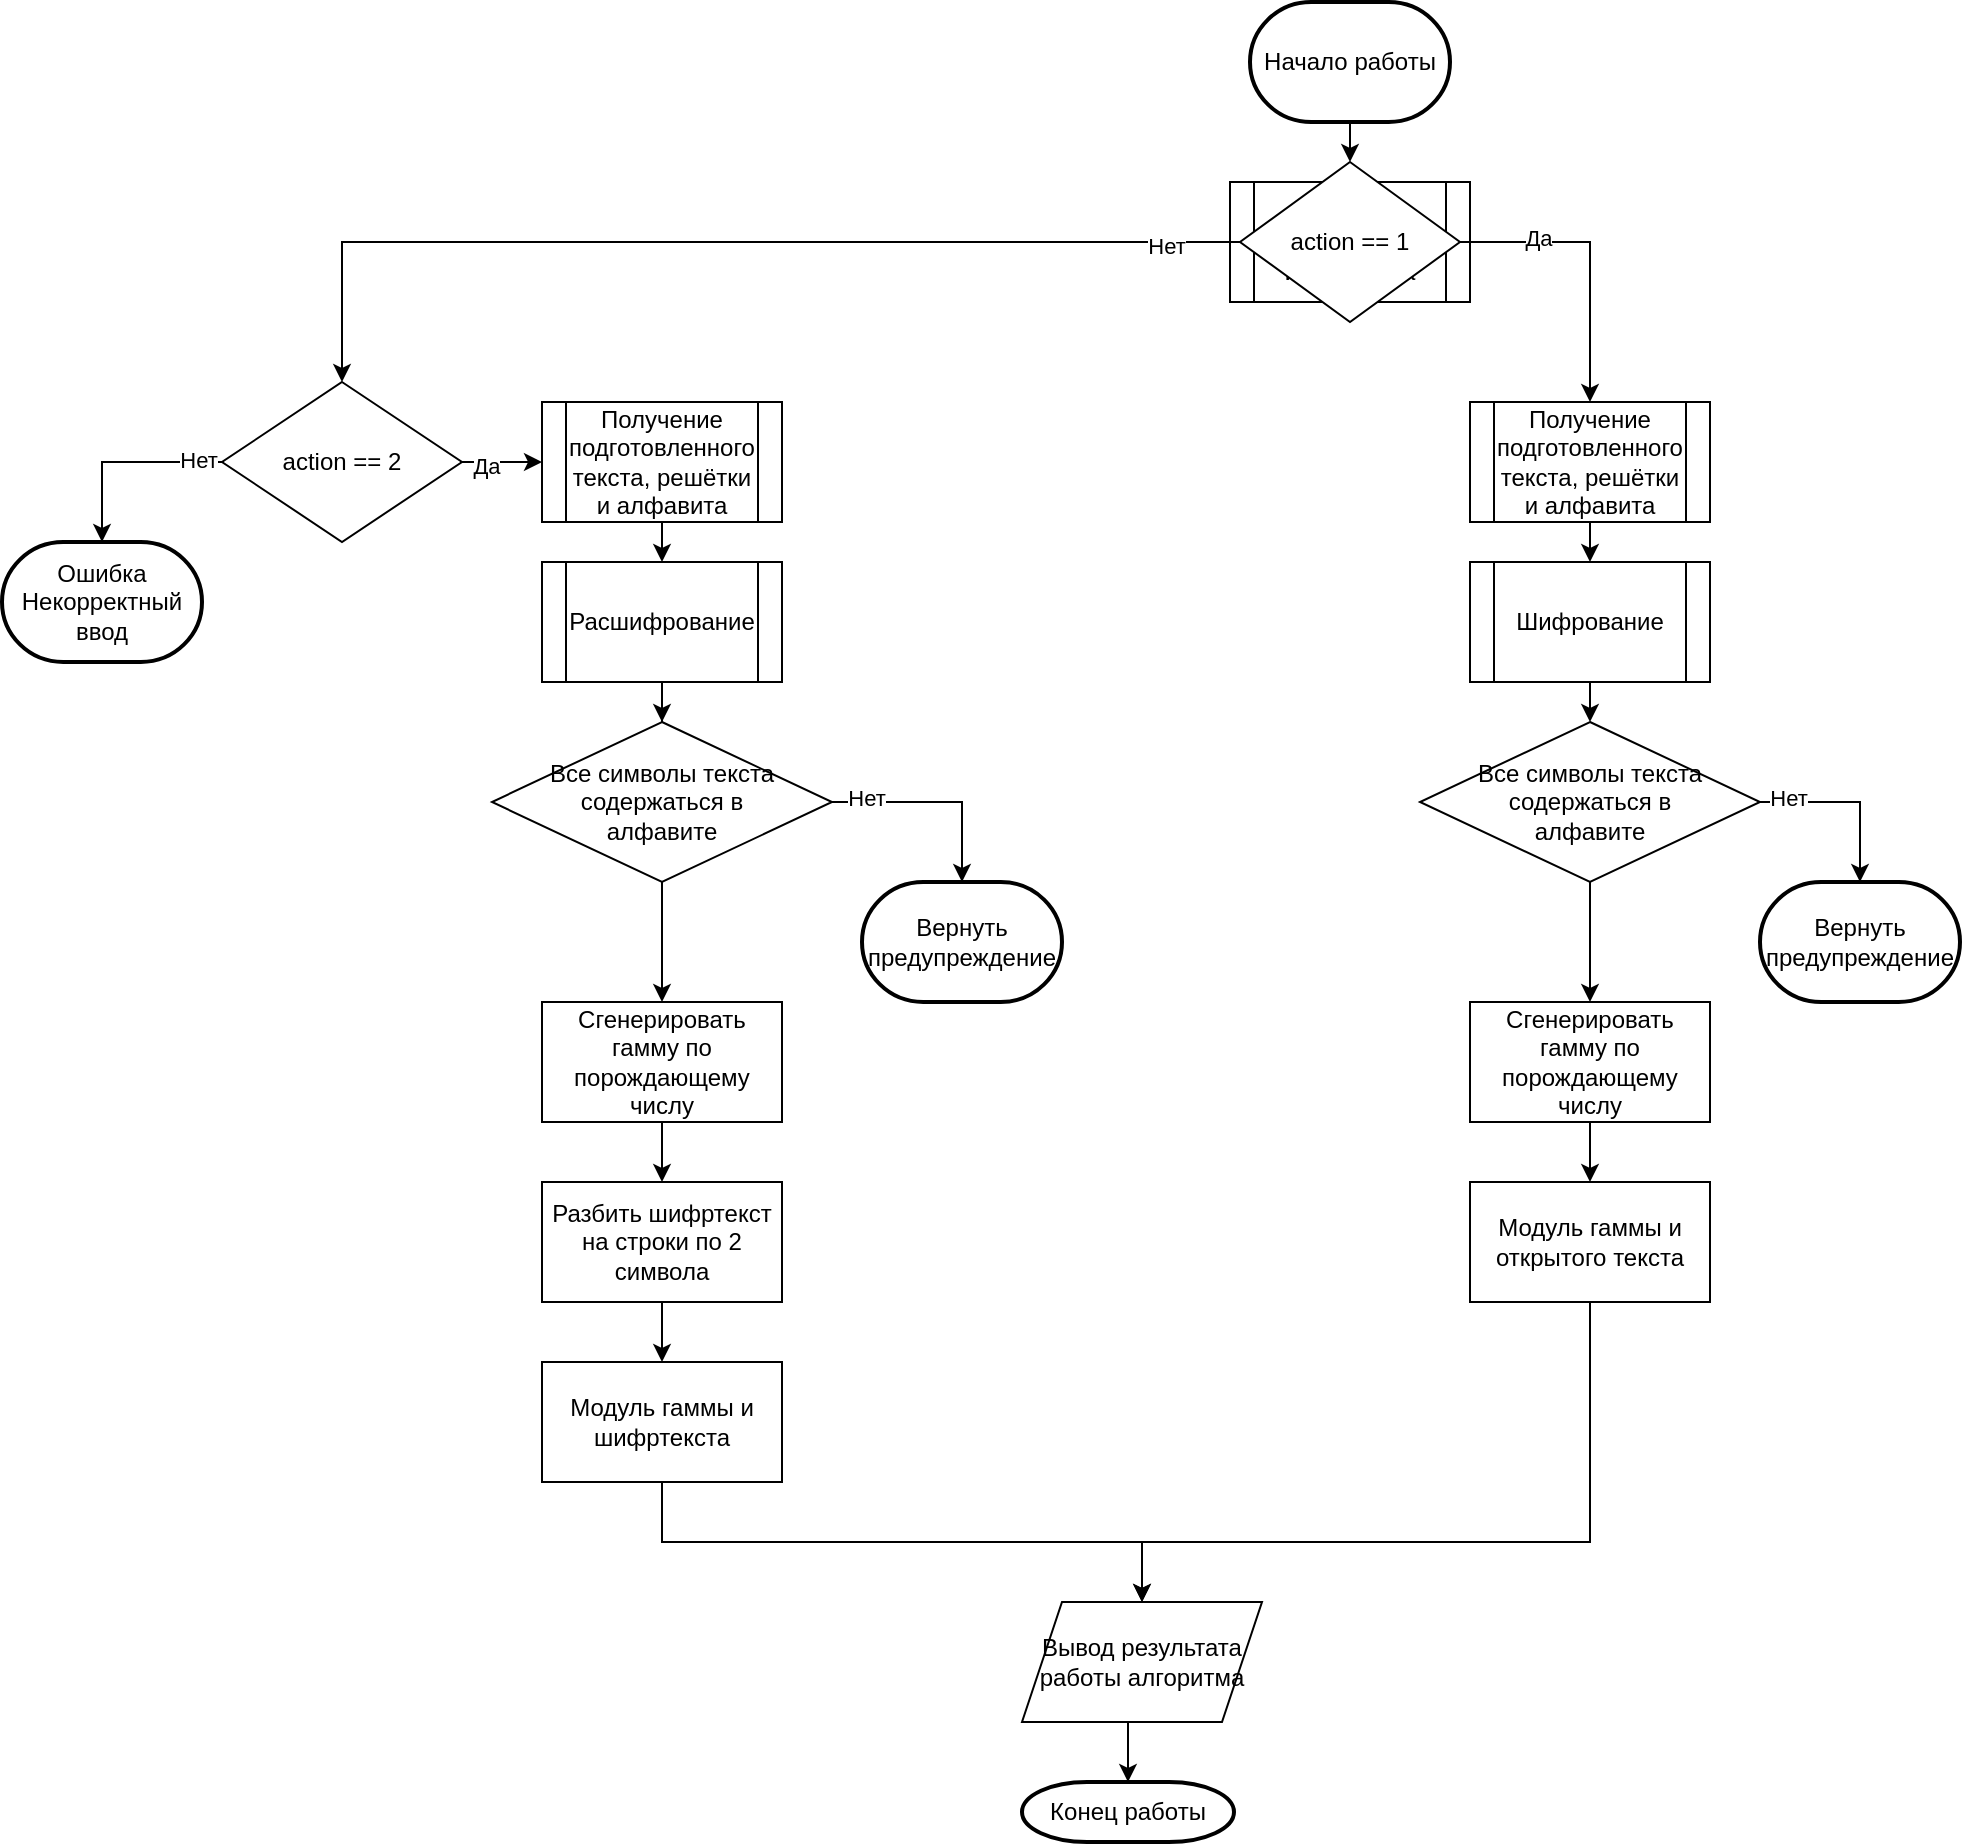 <mxfile version="24.4.0" type="device">
  <diagram name="Страница — 1" id="Q2Vt6dNENm0Uake3fc31">
    <mxGraphModel dx="2261" dy="2023" grid="1" gridSize="10" guides="1" tooltips="1" connect="1" arrows="1" fold="1" page="1" pageScale="1" pageWidth="827" pageHeight="1169" math="0" shadow="0">
      <root>
        <mxCell id="0" />
        <mxCell id="1" parent="0" />
        <mxCell id="koHWyk1rL-f2SttZOREg-1" value="Получение текста, решётки и алфавита" style="shape=process;whiteSpace=wrap;html=1;backgroundOutline=1;" vertex="1" parent="1">
          <mxGeometry x="304" y="90" width="120" height="60" as="geometry" />
        </mxCell>
        <mxCell id="koHWyk1rL-f2SttZOREg-2" style="edgeStyle=orthogonalEdgeStyle;rounded=0;orthogonalLoop=1;jettySize=auto;html=1;exitX=0.5;exitY=1;exitDx=0;exitDy=0;exitPerimeter=0;entryX=0.5;entryY=0;entryDx=0;entryDy=0;" edge="1" parent="1" source="koHWyk1rL-f2SttZOREg-3" target="koHWyk1rL-f2SttZOREg-8">
          <mxGeometry relative="1" as="geometry" />
        </mxCell>
        <mxCell id="koHWyk1rL-f2SttZOREg-3" value="Начало работы" style="strokeWidth=2;html=1;shape=mxgraph.flowchart.terminator;whiteSpace=wrap;" vertex="1" parent="1">
          <mxGeometry x="314" width="100" height="60" as="geometry" />
        </mxCell>
        <mxCell id="koHWyk1rL-f2SttZOREg-4" style="edgeStyle=orthogonalEdgeStyle;rounded=0;orthogonalLoop=1;jettySize=auto;html=1;exitX=0;exitY=0.5;exitDx=0;exitDy=0;entryX=0.5;entryY=0;entryDx=0;entryDy=0;" edge="1" parent="1" source="koHWyk1rL-f2SttZOREg-8" target="koHWyk1rL-f2SttZOREg-11">
          <mxGeometry relative="1" as="geometry" />
        </mxCell>
        <mxCell id="koHWyk1rL-f2SttZOREg-5" value="Нет" style="edgeLabel;html=1;align=center;verticalAlign=middle;resizable=0;points=[];" vertex="1" connectable="0" parent="koHWyk1rL-f2SttZOREg-4">
          <mxGeometry x="-0.855" y="2" relative="1" as="geometry">
            <mxPoint as="offset" />
          </mxGeometry>
        </mxCell>
        <mxCell id="koHWyk1rL-f2SttZOREg-6" style="edgeStyle=orthogonalEdgeStyle;rounded=0;orthogonalLoop=1;jettySize=auto;html=1;exitX=1;exitY=0.5;exitDx=0;exitDy=0;entryX=0.5;entryY=0;entryDx=0;entryDy=0;" edge="1" parent="1" source="koHWyk1rL-f2SttZOREg-8" target="koHWyk1rL-f2SttZOREg-17">
          <mxGeometry relative="1" as="geometry" />
        </mxCell>
        <mxCell id="koHWyk1rL-f2SttZOREg-7" value="Да" style="edgeLabel;html=1;align=center;verticalAlign=middle;resizable=0;points=[];" vertex="1" connectable="0" parent="koHWyk1rL-f2SttZOREg-6">
          <mxGeometry x="-0.469" y="2" relative="1" as="geometry">
            <mxPoint as="offset" />
          </mxGeometry>
        </mxCell>
        <mxCell id="koHWyk1rL-f2SttZOREg-8" value="action == 1" style="rhombus;whiteSpace=wrap;html=1;" vertex="1" parent="1">
          <mxGeometry x="309" y="80" width="110" height="80" as="geometry" />
        </mxCell>
        <mxCell id="koHWyk1rL-f2SttZOREg-9" style="edgeStyle=orthogonalEdgeStyle;rounded=0;orthogonalLoop=1;jettySize=auto;html=1;exitX=1;exitY=0.5;exitDx=0;exitDy=0;entryX=0;entryY=0.5;entryDx=0;entryDy=0;" edge="1" parent="1" source="koHWyk1rL-f2SttZOREg-11" target="koHWyk1rL-f2SttZOREg-19">
          <mxGeometry relative="1" as="geometry" />
        </mxCell>
        <mxCell id="koHWyk1rL-f2SttZOREg-10" value="Да" style="edgeLabel;html=1;align=center;verticalAlign=middle;resizable=0;points=[];" vertex="1" connectable="0" parent="koHWyk1rL-f2SttZOREg-9">
          <mxGeometry x="-0.405" y="-2" relative="1" as="geometry">
            <mxPoint as="offset" />
          </mxGeometry>
        </mxCell>
        <mxCell id="koHWyk1rL-f2SttZOREg-11" value="action == 2" style="rhombus;whiteSpace=wrap;html=1;" vertex="1" parent="1">
          <mxGeometry x="-200" y="190" width="120" height="80" as="geometry" />
        </mxCell>
        <mxCell id="koHWyk1rL-f2SttZOREg-12" value="Ошибка Некорректный ввод" style="strokeWidth=2;html=1;shape=mxgraph.flowchart.terminator;whiteSpace=wrap;" vertex="1" parent="1">
          <mxGeometry x="-310" y="270" width="100" height="60" as="geometry" />
        </mxCell>
        <mxCell id="koHWyk1rL-f2SttZOREg-13" style="edgeStyle=orthogonalEdgeStyle;rounded=0;orthogonalLoop=1;jettySize=auto;html=1;exitX=0;exitY=0.5;exitDx=0;exitDy=0;entryX=0.5;entryY=0;entryDx=0;entryDy=0;entryPerimeter=0;" edge="1" parent="1" source="koHWyk1rL-f2SttZOREg-11" target="koHWyk1rL-f2SttZOREg-12">
          <mxGeometry relative="1" as="geometry" />
        </mxCell>
        <mxCell id="koHWyk1rL-f2SttZOREg-14" value="Нет" style="edgeLabel;html=1;align=center;verticalAlign=middle;resizable=0;points=[];" vertex="1" connectable="0" parent="koHWyk1rL-f2SttZOREg-13">
          <mxGeometry x="-0.76" y="-1" relative="1" as="geometry">
            <mxPoint as="offset" />
          </mxGeometry>
        </mxCell>
        <mxCell id="koHWyk1rL-f2SttZOREg-25" style="edgeStyle=orthogonalEdgeStyle;rounded=0;orthogonalLoop=1;jettySize=auto;html=1;exitX=0.5;exitY=1;exitDx=0;exitDy=0;entryX=0.5;entryY=0;entryDx=0;entryDy=0;" edge="1" parent="1" source="koHWyk1rL-f2SttZOREg-15" target="koHWyk1rL-f2SttZOREg-21">
          <mxGeometry relative="1" as="geometry" />
        </mxCell>
        <mxCell id="koHWyk1rL-f2SttZOREg-15" value="Шифрование" style="shape=process;whiteSpace=wrap;html=1;backgroundOutline=1;" vertex="1" parent="1">
          <mxGeometry x="424" y="280" width="120" height="60" as="geometry" />
        </mxCell>
        <mxCell id="koHWyk1rL-f2SttZOREg-16" style="edgeStyle=orthogonalEdgeStyle;rounded=0;orthogonalLoop=1;jettySize=auto;html=1;exitX=0.5;exitY=1;exitDx=0;exitDy=0;entryX=0.5;entryY=0;entryDx=0;entryDy=0;" edge="1" parent="1" source="koHWyk1rL-f2SttZOREg-17" target="koHWyk1rL-f2SttZOREg-15">
          <mxGeometry relative="1" as="geometry" />
        </mxCell>
        <mxCell id="koHWyk1rL-f2SttZOREg-17" value="Получение подготовленного текста, решётки и алфавита" style="shape=process;whiteSpace=wrap;html=1;backgroundOutline=1;" vertex="1" parent="1">
          <mxGeometry x="424" y="200" width="120" height="60" as="geometry" />
        </mxCell>
        <mxCell id="koHWyk1rL-f2SttZOREg-18" style="edgeStyle=orthogonalEdgeStyle;rounded=0;orthogonalLoop=1;jettySize=auto;html=1;exitX=0.5;exitY=1;exitDx=0;exitDy=0;entryX=0.5;entryY=0;entryDx=0;entryDy=0;" edge="1" parent="1" source="koHWyk1rL-f2SttZOREg-19" target="koHWyk1rL-f2SttZOREg-20">
          <mxGeometry relative="1" as="geometry" />
        </mxCell>
        <mxCell id="koHWyk1rL-f2SttZOREg-19" value="Получение подготовленного текста, решётки и алфавита" style="shape=process;whiteSpace=wrap;html=1;backgroundOutline=1;" vertex="1" parent="1">
          <mxGeometry x="-40" y="200" width="120" height="60" as="geometry" />
        </mxCell>
        <mxCell id="koHWyk1rL-f2SttZOREg-34" style="edgeStyle=orthogonalEdgeStyle;rounded=0;orthogonalLoop=1;jettySize=auto;html=1;exitX=0.5;exitY=1;exitDx=0;exitDy=0;" edge="1" parent="1" source="koHWyk1rL-f2SttZOREg-20" target="koHWyk1rL-f2SttZOREg-30">
          <mxGeometry relative="1" as="geometry" />
        </mxCell>
        <mxCell id="koHWyk1rL-f2SttZOREg-20" value="Расшифрование" style="shape=process;whiteSpace=wrap;html=1;backgroundOutline=1;" vertex="1" parent="1">
          <mxGeometry x="-40" y="280" width="120" height="60" as="geometry" />
        </mxCell>
        <mxCell id="koHWyk1rL-f2SttZOREg-27" style="edgeStyle=orthogonalEdgeStyle;rounded=0;orthogonalLoop=1;jettySize=auto;html=1;exitX=0.5;exitY=1;exitDx=0;exitDy=0;entryX=0.5;entryY=0;entryDx=0;entryDy=0;" edge="1" parent="1" source="koHWyk1rL-f2SttZOREg-21" target="koHWyk1rL-f2SttZOREg-26">
          <mxGeometry relative="1" as="geometry" />
        </mxCell>
        <mxCell id="koHWyk1rL-f2SttZOREg-21" value="Все символы текста содержаться в&lt;div&gt;алфавите&lt;/div&gt;" style="rhombus;whiteSpace=wrap;html=1;" vertex="1" parent="1">
          <mxGeometry x="399" y="360" width="170" height="80" as="geometry" />
        </mxCell>
        <mxCell id="koHWyk1rL-f2SttZOREg-22" value="Вернуть предупреждение" style="strokeWidth=2;html=1;shape=mxgraph.flowchart.terminator;whiteSpace=wrap;" vertex="1" parent="1">
          <mxGeometry x="569" y="440" width="100" height="60" as="geometry" />
        </mxCell>
        <mxCell id="koHWyk1rL-f2SttZOREg-23" style="edgeStyle=orthogonalEdgeStyle;rounded=0;orthogonalLoop=1;jettySize=auto;html=1;exitX=1;exitY=0.5;exitDx=0;exitDy=0;entryX=0.5;entryY=0;entryDx=0;entryDy=0;entryPerimeter=0;" edge="1" parent="1" source="koHWyk1rL-f2SttZOREg-21" target="koHWyk1rL-f2SttZOREg-22">
          <mxGeometry relative="1" as="geometry" />
        </mxCell>
        <mxCell id="koHWyk1rL-f2SttZOREg-24" value="Нет" style="edgeLabel;html=1;align=center;verticalAlign=middle;resizable=0;points=[];" vertex="1" connectable="0" parent="koHWyk1rL-f2SttZOREg-23">
          <mxGeometry x="-0.689" y="2" relative="1" as="geometry">
            <mxPoint as="offset" />
          </mxGeometry>
        </mxCell>
        <mxCell id="koHWyk1rL-f2SttZOREg-29" style="edgeStyle=orthogonalEdgeStyle;rounded=0;orthogonalLoop=1;jettySize=auto;html=1;exitX=0.5;exitY=1;exitDx=0;exitDy=0;entryX=0.5;entryY=0;entryDx=0;entryDy=0;" edge="1" parent="1" source="koHWyk1rL-f2SttZOREg-26" target="koHWyk1rL-f2SttZOREg-28">
          <mxGeometry relative="1" as="geometry" />
        </mxCell>
        <mxCell id="koHWyk1rL-f2SttZOREg-26" value="Сгенерировать гамму по порождающему числу" style="rounded=0;whiteSpace=wrap;html=1;" vertex="1" parent="1">
          <mxGeometry x="424" y="500" width="120" height="60" as="geometry" />
        </mxCell>
        <mxCell id="koHWyk1rL-f2SttZOREg-45" style="edgeStyle=orthogonalEdgeStyle;rounded=0;orthogonalLoop=1;jettySize=auto;html=1;exitX=0.5;exitY=1;exitDx=0;exitDy=0;entryX=0.5;entryY=0;entryDx=0;entryDy=0;" edge="1" parent="1" source="koHWyk1rL-f2SttZOREg-28" target="koHWyk1rL-f2SttZOREg-41">
          <mxGeometry relative="1" as="geometry">
            <Array as="points">
              <mxPoint x="484" y="770" />
              <mxPoint x="260" y="770" />
            </Array>
          </mxGeometry>
        </mxCell>
        <mxCell id="koHWyk1rL-f2SttZOREg-28" value="Модуль гаммы и открытого текста" style="rounded=0;whiteSpace=wrap;html=1;" vertex="1" parent="1">
          <mxGeometry x="424" y="590" width="120" height="60" as="geometry" />
        </mxCell>
        <mxCell id="koHWyk1rL-f2SttZOREg-36" style="edgeStyle=orthogonalEdgeStyle;rounded=0;orthogonalLoop=1;jettySize=auto;html=1;exitX=0.5;exitY=1;exitDx=0;exitDy=0;" edge="1" parent="1" source="koHWyk1rL-f2SttZOREg-30" target="koHWyk1rL-f2SttZOREg-35">
          <mxGeometry relative="1" as="geometry" />
        </mxCell>
        <mxCell id="koHWyk1rL-f2SttZOREg-30" value="Все символы текста содержаться в&lt;div&gt;алфавите&lt;/div&gt;" style="rhombus;whiteSpace=wrap;html=1;" vertex="1" parent="1">
          <mxGeometry x="-65" y="360" width="170" height="80" as="geometry" />
        </mxCell>
        <mxCell id="koHWyk1rL-f2SttZOREg-31" value="Вернуть предупреждение" style="strokeWidth=2;html=1;shape=mxgraph.flowchart.terminator;whiteSpace=wrap;" vertex="1" parent="1">
          <mxGeometry x="120" y="440" width="100" height="60" as="geometry" />
        </mxCell>
        <mxCell id="koHWyk1rL-f2SttZOREg-32" style="edgeStyle=orthogonalEdgeStyle;rounded=0;orthogonalLoop=1;jettySize=auto;html=1;exitX=1;exitY=0.5;exitDx=0;exitDy=0;entryX=0.5;entryY=0;entryDx=0;entryDy=0;entryPerimeter=0;" edge="1" parent="1" source="koHWyk1rL-f2SttZOREg-30" target="koHWyk1rL-f2SttZOREg-31">
          <mxGeometry relative="1" as="geometry" />
        </mxCell>
        <mxCell id="koHWyk1rL-f2SttZOREg-33" value="Нет" style="edgeLabel;html=1;align=center;verticalAlign=middle;resizable=0;points=[];" vertex="1" connectable="0" parent="koHWyk1rL-f2SttZOREg-32">
          <mxGeometry x="-0.689" y="2" relative="1" as="geometry">
            <mxPoint as="offset" />
          </mxGeometry>
        </mxCell>
        <mxCell id="koHWyk1rL-f2SttZOREg-39" style="edgeStyle=orthogonalEdgeStyle;rounded=0;orthogonalLoop=1;jettySize=auto;html=1;exitX=0.5;exitY=1;exitDx=0;exitDy=0;" edge="1" parent="1" source="koHWyk1rL-f2SttZOREg-35" target="koHWyk1rL-f2SttZOREg-37">
          <mxGeometry relative="1" as="geometry" />
        </mxCell>
        <mxCell id="koHWyk1rL-f2SttZOREg-35" value="Сгенерировать гамму по порождающему числу" style="rounded=0;whiteSpace=wrap;html=1;" vertex="1" parent="1">
          <mxGeometry x="-40" y="500" width="120" height="60" as="geometry" />
        </mxCell>
        <mxCell id="koHWyk1rL-f2SttZOREg-40" style="edgeStyle=orthogonalEdgeStyle;rounded=0;orthogonalLoop=1;jettySize=auto;html=1;exitX=0.5;exitY=1;exitDx=0;exitDy=0;entryX=0.5;entryY=0;entryDx=0;entryDy=0;" edge="1" parent="1" source="koHWyk1rL-f2SttZOREg-37" target="koHWyk1rL-f2SttZOREg-38">
          <mxGeometry relative="1" as="geometry" />
        </mxCell>
        <mxCell id="koHWyk1rL-f2SttZOREg-37" value="Разбить шифртекст на строки по 2 символа" style="rounded=0;whiteSpace=wrap;html=1;" vertex="1" parent="1">
          <mxGeometry x="-40" y="590" width="120" height="60" as="geometry" />
        </mxCell>
        <mxCell id="koHWyk1rL-f2SttZOREg-44" style="edgeStyle=orthogonalEdgeStyle;rounded=0;orthogonalLoop=1;jettySize=auto;html=1;exitX=0.5;exitY=1;exitDx=0;exitDy=0;entryX=0.5;entryY=0;entryDx=0;entryDy=0;" edge="1" parent="1" source="koHWyk1rL-f2SttZOREg-38" target="koHWyk1rL-f2SttZOREg-41">
          <mxGeometry relative="1" as="geometry" />
        </mxCell>
        <mxCell id="koHWyk1rL-f2SttZOREg-38" value="Модуль гаммы и шифртекста" style="rounded=0;whiteSpace=wrap;html=1;" vertex="1" parent="1">
          <mxGeometry x="-40" y="680" width="120" height="60" as="geometry" />
        </mxCell>
        <mxCell id="koHWyk1rL-f2SttZOREg-41" value="Вывод результата работы алгоритма" style="shape=parallelogram;perimeter=parallelogramPerimeter;whiteSpace=wrap;html=1;fixedSize=1;" vertex="1" parent="1">
          <mxGeometry x="200" y="800" width="120" height="60" as="geometry" />
        </mxCell>
        <mxCell id="koHWyk1rL-f2SttZOREg-42" value="Конец работы" style="strokeWidth=2;html=1;shape=mxgraph.flowchart.terminator;whiteSpace=wrap;" vertex="1" parent="1">
          <mxGeometry x="200" y="890" width="106" height="30" as="geometry" />
        </mxCell>
        <mxCell id="koHWyk1rL-f2SttZOREg-43" style="edgeStyle=orthogonalEdgeStyle;rounded=0;orthogonalLoop=1;jettySize=auto;html=1;exitX=0.5;exitY=1;exitDx=0;exitDy=0;entryX=0.5;entryY=0;entryDx=0;entryDy=0;entryPerimeter=0;" edge="1" parent="1" source="koHWyk1rL-f2SttZOREg-41" target="koHWyk1rL-f2SttZOREg-42">
          <mxGeometry relative="1" as="geometry" />
        </mxCell>
      </root>
    </mxGraphModel>
  </diagram>
</mxfile>
